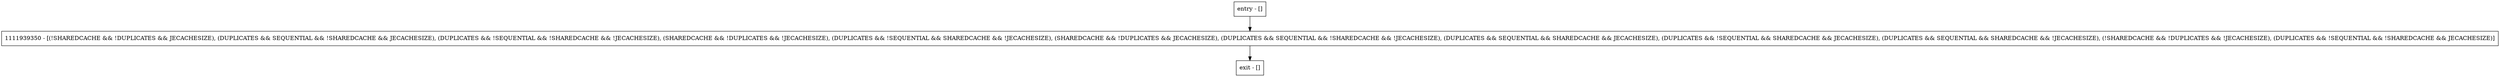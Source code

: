 digraph getLogType {
node [shape=record];
entry [label="entry - []"];
exit [label="exit - []"];
1111939350 [label="1111939350 - [(!SHAREDCACHE && !DUPLICATES && JECACHESIZE), (DUPLICATES && SEQUENTIAL && !SHAREDCACHE && JECACHESIZE), (DUPLICATES && !SEQUENTIAL && !SHAREDCACHE && !JECACHESIZE), (SHAREDCACHE && !DUPLICATES && !JECACHESIZE), (DUPLICATES && !SEQUENTIAL && SHAREDCACHE && !JECACHESIZE), (SHAREDCACHE && !DUPLICATES && JECACHESIZE), (DUPLICATES && SEQUENTIAL && !SHAREDCACHE && !JECACHESIZE), (DUPLICATES && SEQUENTIAL && SHAREDCACHE && JECACHESIZE), (DUPLICATES && !SEQUENTIAL && SHAREDCACHE && JECACHESIZE), (DUPLICATES && SEQUENTIAL && SHAREDCACHE && !JECACHESIZE), (!SHAREDCACHE && !DUPLICATES && !JECACHESIZE), (DUPLICATES && !SEQUENTIAL && !SHAREDCACHE && JECACHESIZE)]"];
entry;
exit;
entry -> 1111939350;
1111939350 -> exit;
}
